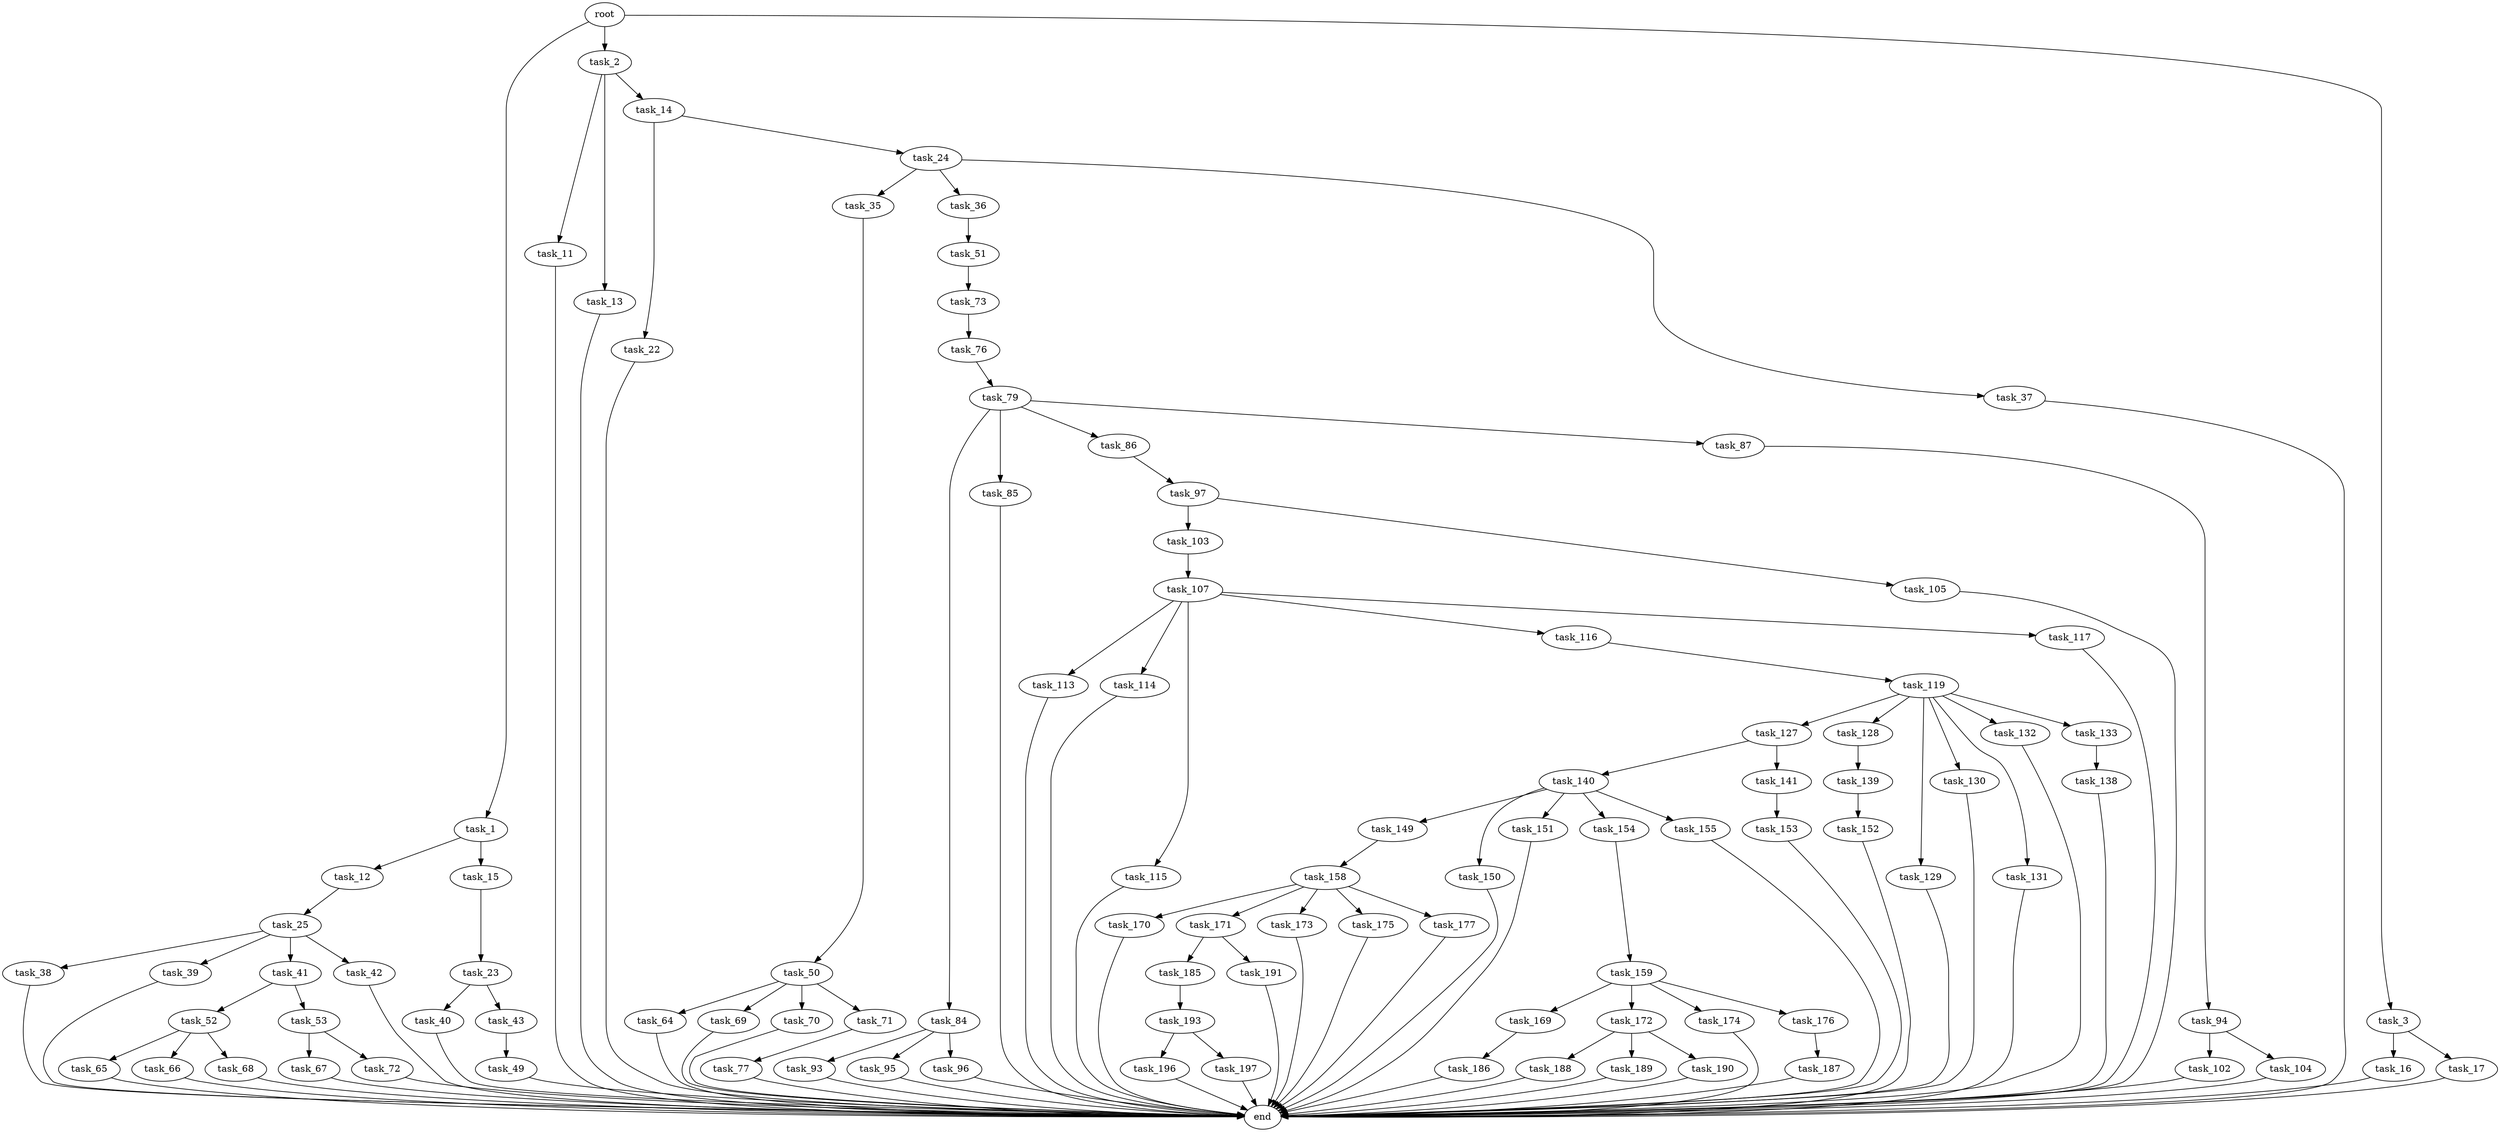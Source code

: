 digraph G {
  root [size="0.000000"];
  task_1 [size="68719476736.000000"];
  task_2 [size="33910164105.000000"];
  task_3 [size="12625465488.000000"];
  task_12 [size="680211645914.000000"];
  task_15 [size="10808610243.000000"];
  task_11 [size="30593818992.000000"];
  task_13 [size="406512825444.000000"];
  task_14 [size="7965105320.000000"];
  task_16 [size="583831504049.000000"];
  task_17 [size="3447133504.000000"];
  end [size="0.000000"];
  task_25 [size="5837114786.000000"];
  task_22 [size="492500949242.000000"];
  task_24 [size="177634434661.000000"];
  task_23 [size="24672490159.000000"];
  task_40 [size="860239648859.000000"];
  task_43 [size="231928233984.000000"];
  task_35 [size="28991029248.000000"];
  task_36 [size="68719476736.000000"];
  task_37 [size="68719476736.000000"];
  task_38 [size="399236173488.000000"];
  task_39 [size="782757789696.000000"];
  task_41 [size="39905924910.000000"];
  task_42 [size="68719476736.000000"];
  task_50 [size="782757789696.000000"];
  task_51 [size="1106119266.000000"];
  task_52 [size="1785203500.000000"];
  task_53 [size="243946965604.000000"];
  task_49 [size="11347333748.000000"];
  task_64 [size="8589934592.000000"];
  task_69 [size="490275557876.000000"];
  task_70 [size="44242846469.000000"];
  task_71 [size="20661010618.000000"];
  task_73 [size="5708885319.000000"];
  task_65 [size="34124739506.000000"];
  task_66 [size="3431493397.000000"];
  task_68 [size="192393377340.000000"];
  task_67 [size="134217728000.000000"];
  task_72 [size="4582519496.000000"];
  task_77 [size="2793293672.000000"];
  task_76 [size="2504221646.000000"];
  task_79 [size="5610610406.000000"];
  task_84 [size="8589934592.000000"];
  task_85 [size="16258369292.000000"];
  task_86 [size="68719476736.000000"];
  task_87 [size="7378973434.000000"];
  task_93 [size="1121100050.000000"];
  task_95 [size="513762671910.000000"];
  task_96 [size="43228484259.000000"];
  task_97 [size="40193435885.000000"];
  task_94 [size="28700729004.000000"];
  task_102 [size="18612658890.000000"];
  task_104 [size="368293445632.000000"];
  task_103 [size="52053111876.000000"];
  task_105 [size="46791260650.000000"];
  task_107 [size="286821809643.000000"];
  task_113 [size="35358928866.000000"];
  task_114 [size="29633027722.000000"];
  task_115 [size="40956794736.000000"];
  task_116 [size="549755813888.000000"];
  task_117 [size="231928233984.000000"];
  task_119 [size="782757789696.000000"];
  task_127 [size="1242097503.000000"];
  task_128 [size="97743586955.000000"];
  task_129 [size="3720847874.000000"];
  task_130 [size="134217728000.000000"];
  task_131 [size="12437733091.000000"];
  task_132 [size="328379147365.000000"];
  task_133 [size="5960483103.000000"];
  task_140 [size="483966535493.000000"];
  task_141 [size="4245372476.000000"];
  task_139 [size="8589934592.000000"];
  task_138 [size="278395347456.000000"];
  task_152 [size="19610883898.000000"];
  task_149 [size="368293445632.000000"];
  task_150 [size="63659877636.000000"];
  task_151 [size="8589934592.000000"];
  task_154 [size="1269474264916.000000"];
  task_155 [size="605011554340.000000"];
  task_153 [size="507126255072.000000"];
  task_158 [size="1073741824000.000000"];
  task_159 [size="38089700081.000000"];
  task_170 [size="549755813888.000000"];
  task_171 [size="268542313068.000000"];
  task_173 [size="1471695429.000000"];
  task_175 [size="4708549966.000000"];
  task_177 [size="1103971009008.000000"];
  task_169 [size="26855416500.000000"];
  task_172 [size="1349535631778.000000"];
  task_174 [size="28829285806.000000"];
  task_176 [size="368293445632.000000"];
  task_186 [size="14799313662.000000"];
  task_185 [size="368293445632.000000"];
  task_191 [size="8589934592.000000"];
  task_188 [size="9622396266.000000"];
  task_189 [size="19386939555.000000"];
  task_190 [size="416997988934.000000"];
  task_187 [size="21814928938.000000"];
  task_193 [size="42333236522.000000"];
  task_196 [size="96995820624.000000"];
  task_197 [size="13263519791.000000"];

  root -> task_1 [size="1.000000"];
  root -> task_2 [size="1.000000"];
  root -> task_3 [size="1.000000"];
  task_1 -> task_12 [size="134217728.000000"];
  task_1 -> task_15 [size="134217728.000000"];
  task_2 -> task_11 [size="75497472.000000"];
  task_2 -> task_13 [size="75497472.000000"];
  task_2 -> task_14 [size="75497472.000000"];
  task_3 -> task_16 [size="209715200.000000"];
  task_3 -> task_17 [size="209715200.000000"];
  task_12 -> task_25 [size="838860800.000000"];
  task_15 -> task_23 [size="209715200.000000"];
  task_11 -> end [size="1.000000"];
  task_13 -> end [size="1.000000"];
  task_14 -> task_22 [size="536870912.000000"];
  task_14 -> task_24 [size="536870912.000000"];
  task_16 -> end [size="1.000000"];
  task_17 -> end [size="1.000000"];
  task_25 -> task_38 [size="679477248.000000"];
  task_25 -> task_39 [size="679477248.000000"];
  task_25 -> task_41 [size="679477248.000000"];
  task_25 -> task_42 [size="679477248.000000"];
  task_22 -> end [size="1.000000"];
  task_24 -> task_35 [size="411041792.000000"];
  task_24 -> task_36 [size="411041792.000000"];
  task_24 -> task_37 [size="411041792.000000"];
  task_23 -> task_40 [size="75497472.000000"];
  task_23 -> task_43 [size="75497472.000000"];
  task_40 -> end [size="1.000000"];
  task_43 -> task_49 [size="301989888.000000"];
  task_35 -> task_50 [size="75497472.000000"];
  task_36 -> task_51 [size="134217728.000000"];
  task_37 -> end [size="1.000000"];
  task_38 -> end [size="1.000000"];
  task_39 -> end [size="1.000000"];
  task_41 -> task_52 [size="33554432.000000"];
  task_41 -> task_53 [size="33554432.000000"];
  task_42 -> end [size="1.000000"];
  task_50 -> task_64 [size="679477248.000000"];
  task_50 -> task_69 [size="679477248.000000"];
  task_50 -> task_70 [size="679477248.000000"];
  task_50 -> task_71 [size="679477248.000000"];
  task_51 -> task_73 [size="33554432.000000"];
  task_52 -> task_65 [size="33554432.000000"];
  task_52 -> task_66 [size="33554432.000000"];
  task_52 -> task_68 [size="33554432.000000"];
  task_53 -> task_67 [size="838860800.000000"];
  task_53 -> task_72 [size="838860800.000000"];
  task_49 -> end [size="1.000000"];
  task_64 -> end [size="1.000000"];
  task_69 -> end [size="1.000000"];
  task_70 -> end [size="1.000000"];
  task_71 -> task_77 [size="679477248.000000"];
  task_73 -> task_76 [size="301989888.000000"];
  task_65 -> end [size="1.000000"];
  task_66 -> end [size="1.000000"];
  task_68 -> end [size="1.000000"];
  task_67 -> end [size="1.000000"];
  task_72 -> end [size="1.000000"];
  task_77 -> end [size="1.000000"];
  task_76 -> task_79 [size="209715200.000000"];
  task_79 -> task_84 [size="301989888.000000"];
  task_79 -> task_85 [size="301989888.000000"];
  task_79 -> task_86 [size="301989888.000000"];
  task_79 -> task_87 [size="301989888.000000"];
  task_84 -> task_93 [size="33554432.000000"];
  task_84 -> task_95 [size="33554432.000000"];
  task_84 -> task_96 [size="33554432.000000"];
  task_85 -> end [size="1.000000"];
  task_86 -> task_97 [size="134217728.000000"];
  task_87 -> task_94 [size="209715200.000000"];
  task_93 -> end [size="1.000000"];
  task_95 -> end [size="1.000000"];
  task_96 -> end [size="1.000000"];
  task_97 -> task_103 [size="679477248.000000"];
  task_97 -> task_105 [size="679477248.000000"];
  task_94 -> task_102 [size="134217728.000000"];
  task_94 -> task_104 [size="134217728.000000"];
  task_102 -> end [size="1.000000"];
  task_104 -> end [size="1.000000"];
  task_103 -> task_107 [size="134217728.000000"];
  task_105 -> end [size="1.000000"];
  task_107 -> task_113 [size="209715200.000000"];
  task_107 -> task_114 [size="209715200.000000"];
  task_107 -> task_115 [size="209715200.000000"];
  task_107 -> task_116 [size="209715200.000000"];
  task_107 -> task_117 [size="209715200.000000"];
  task_113 -> end [size="1.000000"];
  task_114 -> end [size="1.000000"];
  task_115 -> end [size="1.000000"];
  task_116 -> task_119 [size="536870912.000000"];
  task_117 -> end [size="1.000000"];
  task_119 -> task_127 [size="679477248.000000"];
  task_119 -> task_128 [size="679477248.000000"];
  task_119 -> task_129 [size="679477248.000000"];
  task_119 -> task_130 [size="679477248.000000"];
  task_119 -> task_131 [size="679477248.000000"];
  task_119 -> task_132 [size="679477248.000000"];
  task_119 -> task_133 [size="679477248.000000"];
  task_127 -> task_140 [size="33554432.000000"];
  task_127 -> task_141 [size="33554432.000000"];
  task_128 -> task_139 [size="75497472.000000"];
  task_129 -> end [size="1.000000"];
  task_130 -> end [size="1.000000"];
  task_131 -> end [size="1.000000"];
  task_132 -> end [size="1.000000"];
  task_133 -> task_138 [size="134217728.000000"];
  task_140 -> task_149 [size="411041792.000000"];
  task_140 -> task_150 [size="411041792.000000"];
  task_140 -> task_151 [size="411041792.000000"];
  task_140 -> task_154 [size="411041792.000000"];
  task_140 -> task_155 [size="411041792.000000"];
  task_141 -> task_153 [size="209715200.000000"];
  task_139 -> task_152 [size="33554432.000000"];
  task_138 -> end [size="1.000000"];
  task_152 -> end [size="1.000000"];
  task_149 -> task_158 [size="411041792.000000"];
  task_150 -> end [size="1.000000"];
  task_151 -> end [size="1.000000"];
  task_154 -> task_159 [size="838860800.000000"];
  task_155 -> end [size="1.000000"];
  task_153 -> end [size="1.000000"];
  task_158 -> task_170 [size="838860800.000000"];
  task_158 -> task_171 [size="838860800.000000"];
  task_158 -> task_173 [size="838860800.000000"];
  task_158 -> task_175 [size="838860800.000000"];
  task_158 -> task_177 [size="838860800.000000"];
  task_159 -> task_169 [size="838860800.000000"];
  task_159 -> task_172 [size="838860800.000000"];
  task_159 -> task_174 [size="838860800.000000"];
  task_159 -> task_176 [size="838860800.000000"];
  task_170 -> end [size="1.000000"];
  task_171 -> task_185 [size="679477248.000000"];
  task_171 -> task_191 [size="679477248.000000"];
  task_173 -> end [size="1.000000"];
  task_175 -> end [size="1.000000"];
  task_177 -> end [size="1.000000"];
  task_169 -> task_186 [size="134217728.000000"];
  task_172 -> task_188 [size="838860800.000000"];
  task_172 -> task_189 [size="838860800.000000"];
  task_172 -> task_190 [size="838860800.000000"];
  task_174 -> end [size="1.000000"];
  task_176 -> task_187 [size="411041792.000000"];
  task_186 -> end [size="1.000000"];
  task_185 -> task_193 [size="411041792.000000"];
  task_191 -> end [size="1.000000"];
  task_188 -> end [size="1.000000"];
  task_189 -> end [size="1.000000"];
  task_190 -> end [size="1.000000"];
  task_187 -> end [size="1.000000"];
  task_193 -> task_196 [size="75497472.000000"];
  task_193 -> task_197 [size="75497472.000000"];
  task_196 -> end [size="1.000000"];
  task_197 -> end [size="1.000000"];
}
